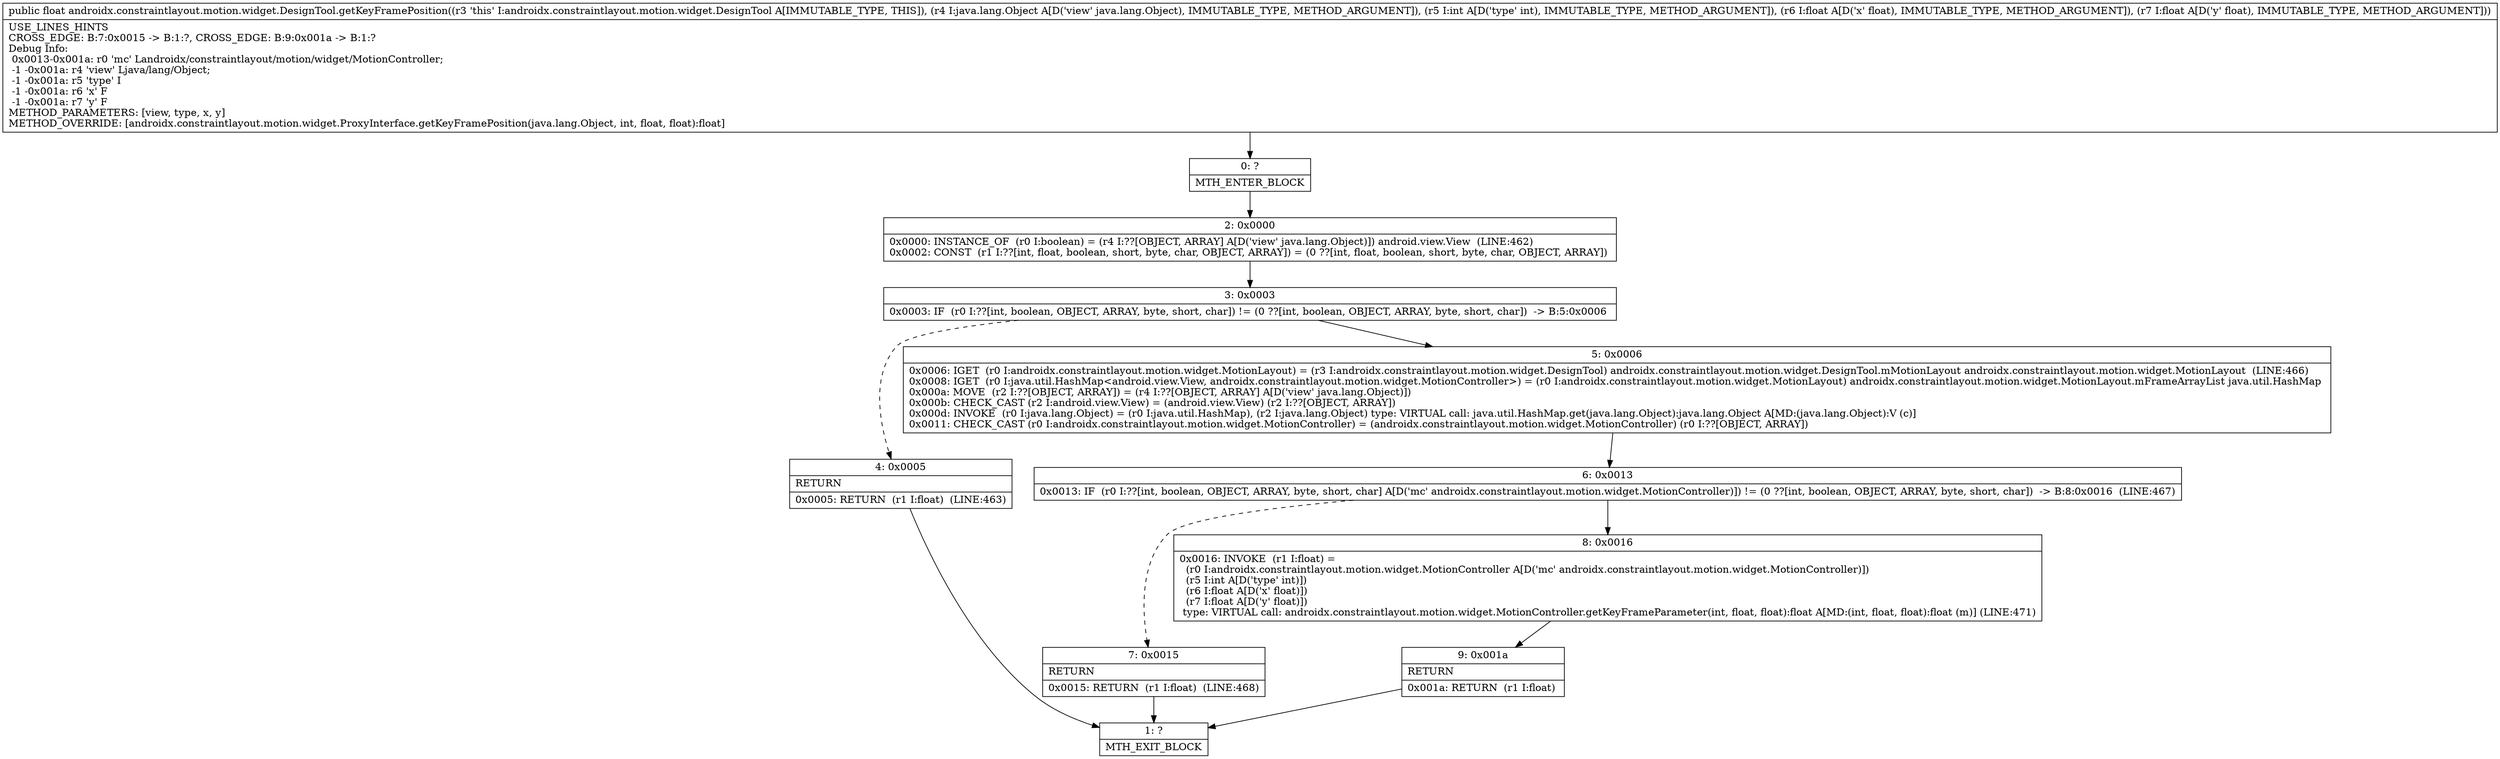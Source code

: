 digraph "CFG forandroidx.constraintlayout.motion.widget.DesignTool.getKeyFramePosition(Ljava\/lang\/Object;IFF)F" {
Node_0 [shape=record,label="{0\:\ ?|MTH_ENTER_BLOCK\l}"];
Node_2 [shape=record,label="{2\:\ 0x0000|0x0000: INSTANCE_OF  (r0 I:boolean) = (r4 I:??[OBJECT, ARRAY] A[D('view' java.lang.Object)]) android.view.View  (LINE:462)\l0x0002: CONST  (r1 I:??[int, float, boolean, short, byte, char, OBJECT, ARRAY]) = (0 ??[int, float, boolean, short, byte, char, OBJECT, ARRAY]) \l}"];
Node_3 [shape=record,label="{3\:\ 0x0003|0x0003: IF  (r0 I:??[int, boolean, OBJECT, ARRAY, byte, short, char]) != (0 ??[int, boolean, OBJECT, ARRAY, byte, short, char])  \-\> B:5:0x0006 \l}"];
Node_4 [shape=record,label="{4\:\ 0x0005|RETURN\l|0x0005: RETURN  (r1 I:float)  (LINE:463)\l}"];
Node_1 [shape=record,label="{1\:\ ?|MTH_EXIT_BLOCK\l}"];
Node_5 [shape=record,label="{5\:\ 0x0006|0x0006: IGET  (r0 I:androidx.constraintlayout.motion.widget.MotionLayout) = (r3 I:androidx.constraintlayout.motion.widget.DesignTool) androidx.constraintlayout.motion.widget.DesignTool.mMotionLayout androidx.constraintlayout.motion.widget.MotionLayout  (LINE:466)\l0x0008: IGET  (r0 I:java.util.HashMap\<android.view.View, androidx.constraintlayout.motion.widget.MotionController\>) = (r0 I:androidx.constraintlayout.motion.widget.MotionLayout) androidx.constraintlayout.motion.widget.MotionLayout.mFrameArrayList java.util.HashMap \l0x000a: MOVE  (r2 I:??[OBJECT, ARRAY]) = (r4 I:??[OBJECT, ARRAY] A[D('view' java.lang.Object)]) \l0x000b: CHECK_CAST (r2 I:android.view.View) = (android.view.View) (r2 I:??[OBJECT, ARRAY]) \l0x000d: INVOKE  (r0 I:java.lang.Object) = (r0 I:java.util.HashMap), (r2 I:java.lang.Object) type: VIRTUAL call: java.util.HashMap.get(java.lang.Object):java.lang.Object A[MD:(java.lang.Object):V (c)]\l0x0011: CHECK_CAST (r0 I:androidx.constraintlayout.motion.widget.MotionController) = (androidx.constraintlayout.motion.widget.MotionController) (r0 I:??[OBJECT, ARRAY]) \l}"];
Node_6 [shape=record,label="{6\:\ 0x0013|0x0013: IF  (r0 I:??[int, boolean, OBJECT, ARRAY, byte, short, char] A[D('mc' androidx.constraintlayout.motion.widget.MotionController)]) != (0 ??[int, boolean, OBJECT, ARRAY, byte, short, char])  \-\> B:8:0x0016  (LINE:467)\l}"];
Node_7 [shape=record,label="{7\:\ 0x0015|RETURN\l|0x0015: RETURN  (r1 I:float)  (LINE:468)\l}"];
Node_8 [shape=record,label="{8\:\ 0x0016|0x0016: INVOKE  (r1 I:float) = \l  (r0 I:androidx.constraintlayout.motion.widget.MotionController A[D('mc' androidx.constraintlayout.motion.widget.MotionController)])\l  (r5 I:int A[D('type' int)])\l  (r6 I:float A[D('x' float)])\l  (r7 I:float A[D('y' float)])\l type: VIRTUAL call: androidx.constraintlayout.motion.widget.MotionController.getKeyFrameParameter(int, float, float):float A[MD:(int, float, float):float (m)] (LINE:471)\l}"];
Node_9 [shape=record,label="{9\:\ 0x001a|RETURN\l|0x001a: RETURN  (r1 I:float) \l}"];
MethodNode[shape=record,label="{public float androidx.constraintlayout.motion.widget.DesignTool.getKeyFramePosition((r3 'this' I:androidx.constraintlayout.motion.widget.DesignTool A[IMMUTABLE_TYPE, THIS]), (r4 I:java.lang.Object A[D('view' java.lang.Object), IMMUTABLE_TYPE, METHOD_ARGUMENT]), (r5 I:int A[D('type' int), IMMUTABLE_TYPE, METHOD_ARGUMENT]), (r6 I:float A[D('x' float), IMMUTABLE_TYPE, METHOD_ARGUMENT]), (r7 I:float A[D('y' float), IMMUTABLE_TYPE, METHOD_ARGUMENT]))  | USE_LINES_HINTS\lCROSS_EDGE: B:7:0x0015 \-\> B:1:?, CROSS_EDGE: B:9:0x001a \-\> B:1:?\lDebug Info:\l  0x0013\-0x001a: r0 'mc' Landroidx\/constraintlayout\/motion\/widget\/MotionController;\l  \-1 \-0x001a: r4 'view' Ljava\/lang\/Object;\l  \-1 \-0x001a: r5 'type' I\l  \-1 \-0x001a: r6 'x' F\l  \-1 \-0x001a: r7 'y' F\lMETHOD_PARAMETERS: [view, type, x, y]\lMETHOD_OVERRIDE: [androidx.constraintlayout.motion.widget.ProxyInterface.getKeyFramePosition(java.lang.Object, int, float, float):float]\l}"];
MethodNode -> Node_0;Node_0 -> Node_2;
Node_2 -> Node_3;
Node_3 -> Node_4[style=dashed];
Node_3 -> Node_5;
Node_4 -> Node_1;
Node_5 -> Node_6;
Node_6 -> Node_7[style=dashed];
Node_6 -> Node_8;
Node_7 -> Node_1;
Node_8 -> Node_9;
Node_9 -> Node_1;
}

